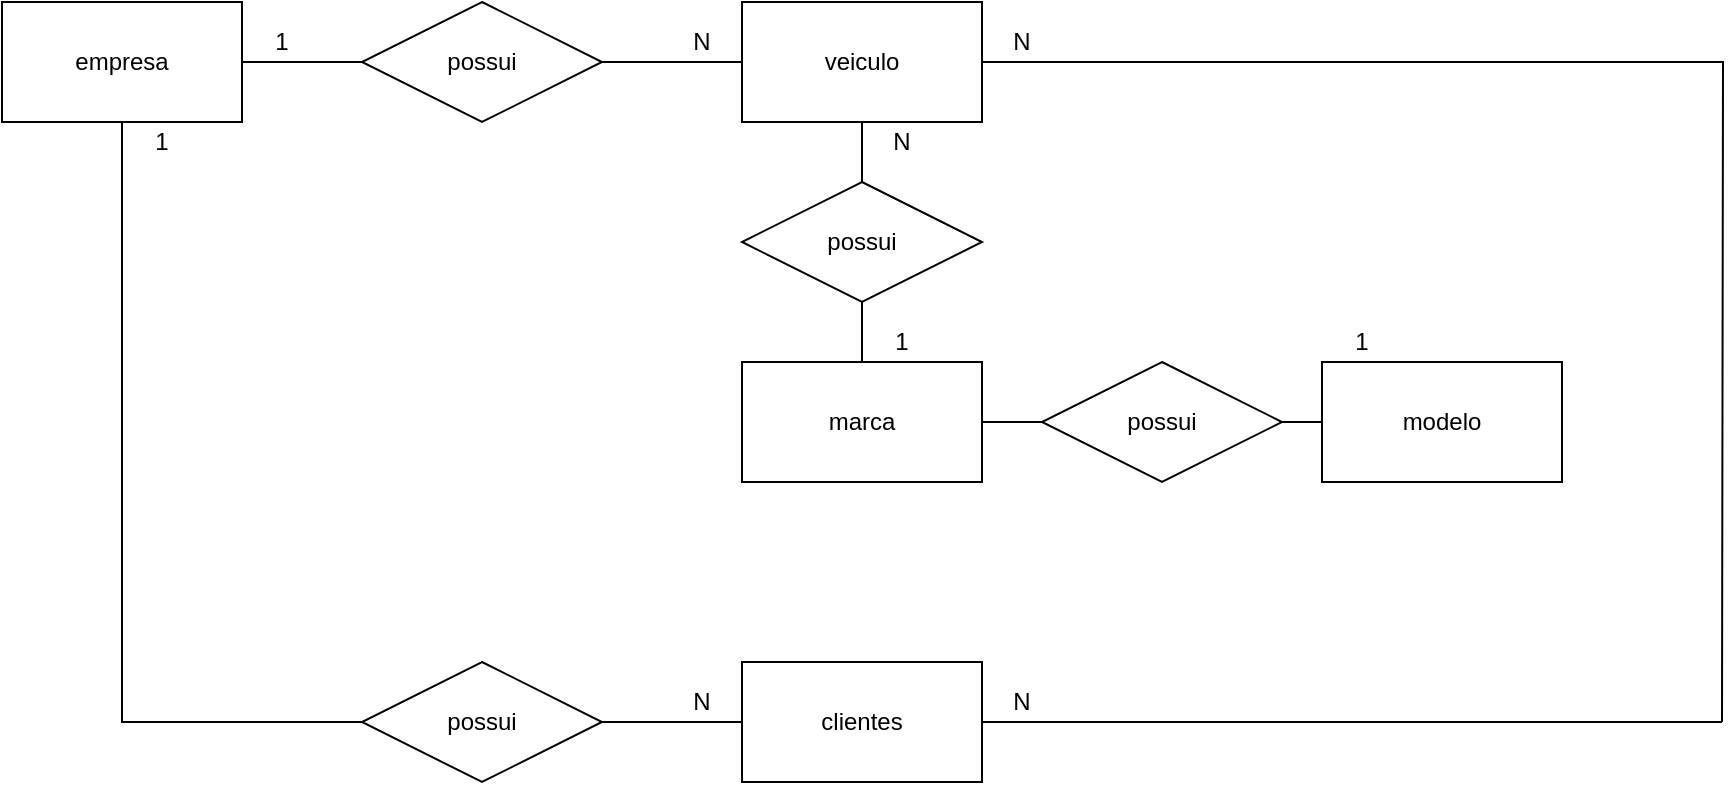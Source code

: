 <mxfile version="14.9.3" type="device"><diagram id="afgXOctp1Y6DrMOLIoLX" name="Page-1"><mxGraphModel dx="1038" dy="521" grid="1" gridSize="10" guides="1" tooltips="1" connect="1" arrows="1" fold="1" page="1" pageScale="1" pageWidth="827" pageHeight="1169" math="0" shadow="0"><root><mxCell id="0"/><mxCell id="1" parent="0"/><mxCell id="9WtXW2AGimZiIW_KUY0S-5" style="edgeStyle=orthogonalEdgeStyle;rounded=0;orthogonalLoop=1;jettySize=auto;html=1;entryX=0;entryY=0.5;entryDx=0;entryDy=0;endArrow=none;endFill=0;" edge="1" parent="1" source="9WtXW2AGimZiIW_KUY0S-1" target="9WtXW2AGimZiIW_KUY0S-4"><mxGeometry relative="1" as="geometry"/></mxCell><mxCell id="9WtXW2AGimZiIW_KUY0S-11" style="edgeStyle=orthogonalEdgeStyle;rounded=0;orthogonalLoop=1;jettySize=auto;html=1;entryX=0;entryY=0.5;entryDx=0;entryDy=0;endArrow=none;endFill=0;" edge="1" parent="1" source="9WtXW2AGimZiIW_KUY0S-1" target="9WtXW2AGimZiIW_KUY0S-10"><mxGeometry relative="1" as="geometry"><Array as="points"><mxPoint x="200" y="450"/></Array></mxGeometry></mxCell><mxCell id="9WtXW2AGimZiIW_KUY0S-1" value="empresa" style="rounded=0;whiteSpace=wrap;html=1;" vertex="1" parent="1"><mxGeometry x="140" y="90" width="120" height="60" as="geometry"/></mxCell><mxCell id="9WtXW2AGimZiIW_KUY0S-17" style="edgeStyle=orthogonalEdgeStyle;rounded=0;orthogonalLoop=1;jettySize=auto;html=1;entryX=0.5;entryY=0;entryDx=0;entryDy=0;endArrow=none;endFill=0;" edge="1" parent="1" source="9WtXW2AGimZiIW_KUY0S-2" target="9WtXW2AGimZiIW_KUY0S-15"><mxGeometry relative="1" as="geometry"/></mxCell><mxCell id="9WtXW2AGimZiIW_KUY0S-27" style="edgeStyle=orthogonalEdgeStyle;rounded=0;orthogonalLoop=1;jettySize=auto;html=1;endArrow=none;endFill=0;" edge="1" parent="1" source="9WtXW2AGimZiIW_KUY0S-2"><mxGeometry relative="1" as="geometry"><mxPoint x="1000" y="450" as="targetPoint"/></mxGeometry></mxCell><mxCell id="9WtXW2AGimZiIW_KUY0S-2" value="veiculo" style="rounded=0;whiteSpace=wrap;html=1;" vertex="1" parent="1"><mxGeometry x="510" y="90" width="120" height="60" as="geometry"/></mxCell><mxCell id="9WtXW2AGimZiIW_KUY0S-28" style="edgeStyle=orthogonalEdgeStyle;rounded=0;orthogonalLoop=1;jettySize=auto;html=1;endArrow=none;endFill=0;" edge="1" parent="1" source="9WtXW2AGimZiIW_KUY0S-3"><mxGeometry relative="1" as="geometry"><mxPoint x="1000" y="450" as="targetPoint"/></mxGeometry></mxCell><mxCell id="9WtXW2AGimZiIW_KUY0S-3" value="clientes" style="rounded=0;whiteSpace=wrap;html=1;" vertex="1" parent="1"><mxGeometry x="510" y="420" width="120" height="60" as="geometry"/></mxCell><mxCell id="9WtXW2AGimZiIW_KUY0S-6" style="edgeStyle=orthogonalEdgeStyle;rounded=0;orthogonalLoop=1;jettySize=auto;html=1;entryX=0;entryY=0.5;entryDx=0;entryDy=0;endArrow=none;endFill=0;" edge="1" parent="1" source="9WtXW2AGimZiIW_KUY0S-4" target="9WtXW2AGimZiIW_KUY0S-2"><mxGeometry relative="1" as="geometry"/></mxCell><mxCell id="9WtXW2AGimZiIW_KUY0S-4" value="possui" style="shape=rhombus;perimeter=rhombusPerimeter;whiteSpace=wrap;html=1;align=center;" vertex="1" parent="1"><mxGeometry x="320" y="90" width="120" height="60" as="geometry"/></mxCell><mxCell id="9WtXW2AGimZiIW_KUY0S-7" value="N" style="text;html=1;strokeColor=none;fillColor=none;align=center;verticalAlign=middle;whiteSpace=wrap;rounded=0;" vertex="1" parent="1"><mxGeometry x="570" y="150" width="40" height="20" as="geometry"/></mxCell><mxCell id="9WtXW2AGimZiIW_KUY0S-9" value="N" style="text;html=1;strokeColor=none;fillColor=none;align=center;verticalAlign=middle;whiteSpace=wrap;rounded=0;" vertex="1" parent="1"><mxGeometry x="470" y="100" width="40" height="20" as="geometry"/></mxCell><mxCell id="9WtXW2AGimZiIW_KUY0S-12" style="edgeStyle=orthogonalEdgeStyle;rounded=0;orthogonalLoop=1;jettySize=auto;html=1;entryX=0;entryY=0.5;entryDx=0;entryDy=0;endArrow=none;endFill=0;" edge="1" parent="1" source="9WtXW2AGimZiIW_KUY0S-10" target="9WtXW2AGimZiIW_KUY0S-3"><mxGeometry relative="1" as="geometry"/></mxCell><mxCell id="9WtXW2AGimZiIW_KUY0S-10" value="possui" style="shape=rhombus;perimeter=rhombusPerimeter;whiteSpace=wrap;html=1;align=center;" vertex="1" parent="1"><mxGeometry x="320" y="420" width="120" height="60" as="geometry"/></mxCell><mxCell id="9WtXW2AGimZiIW_KUY0S-13" value="marca" style="rounded=0;whiteSpace=wrap;html=1;" vertex="1" parent="1"><mxGeometry x="510" y="270" width="120" height="60" as="geometry"/></mxCell><mxCell id="9WtXW2AGimZiIW_KUY0S-14" value="modelo" style="rounded=0;whiteSpace=wrap;html=1;" vertex="1" parent="1"><mxGeometry x="800" y="270" width="120" height="60" as="geometry"/></mxCell><mxCell id="9WtXW2AGimZiIW_KUY0S-18" style="edgeStyle=orthogonalEdgeStyle;rounded=0;orthogonalLoop=1;jettySize=auto;html=1;entryX=0.5;entryY=0;entryDx=0;entryDy=0;endArrow=none;endFill=0;" edge="1" parent="1" source="9WtXW2AGimZiIW_KUY0S-15" target="9WtXW2AGimZiIW_KUY0S-13"><mxGeometry relative="1" as="geometry"/></mxCell><mxCell id="9WtXW2AGimZiIW_KUY0S-15" value="possui" style="shape=rhombus;perimeter=rhombusPerimeter;whiteSpace=wrap;html=1;align=center;" vertex="1" parent="1"><mxGeometry x="510" y="180" width="120" height="60" as="geometry"/></mxCell><mxCell id="9WtXW2AGimZiIW_KUY0S-19" style="edgeStyle=orthogonalEdgeStyle;rounded=0;orthogonalLoop=1;jettySize=auto;html=1;entryX=1;entryY=0.5;entryDx=0;entryDy=0;endArrow=none;endFill=0;" edge="1" parent="1" source="9WtXW2AGimZiIW_KUY0S-16" target="9WtXW2AGimZiIW_KUY0S-13"><mxGeometry relative="1" as="geometry"/></mxCell><mxCell id="9WtXW2AGimZiIW_KUY0S-20" style="edgeStyle=orthogonalEdgeStyle;rounded=0;orthogonalLoop=1;jettySize=auto;html=1;entryX=0;entryY=0.5;entryDx=0;entryDy=0;endArrow=none;endFill=0;" edge="1" parent="1" source="9WtXW2AGimZiIW_KUY0S-16" target="9WtXW2AGimZiIW_KUY0S-14"><mxGeometry relative="1" as="geometry"/></mxCell><mxCell id="9WtXW2AGimZiIW_KUY0S-16" value="possui" style="shape=rhombus;perimeter=rhombusPerimeter;whiteSpace=wrap;html=1;align=center;" vertex="1" parent="1"><mxGeometry x="660" y="270" width="120" height="60" as="geometry"/></mxCell><mxCell id="9WtXW2AGimZiIW_KUY0S-21" value="1" style="text;html=1;strokeColor=none;fillColor=none;align=center;verticalAlign=middle;whiteSpace=wrap;rounded=0;" vertex="1" parent="1"><mxGeometry x="570" y="250" width="40" height="20" as="geometry"/></mxCell><mxCell id="9WtXW2AGimZiIW_KUY0S-22" value="1" style="text;html=1;strokeColor=none;fillColor=none;align=center;verticalAlign=middle;whiteSpace=wrap;rounded=0;" vertex="1" parent="1"><mxGeometry x="800" y="250" width="40" height="20" as="geometry"/></mxCell><mxCell id="9WtXW2AGimZiIW_KUY0S-23" value="1" style="text;html=1;strokeColor=none;fillColor=none;align=center;verticalAlign=middle;whiteSpace=wrap;rounded=0;" vertex="1" parent="1"><mxGeometry x="260" y="100" width="40" height="20" as="geometry"/></mxCell><mxCell id="9WtXW2AGimZiIW_KUY0S-24" value="1" style="text;html=1;strokeColor=none;fillColor=none;align=center;verticalAlign=middle;whiteSpace=wrap;rounded=0;" vertex="1" parent="1"><mxGeometry x="200" y="150" width="40" height="20" as="geometry"/></mxCell><mxCell id="9WtXW2AGimZiIW_KUY0S-25" value="N" style="text;html=1;strokeColor=none;fillColor=none;align=center;verticalAlign=middle;whiteSpace=wrap;rounded=0;" vertex="1" parent="1"><mxGeometry x="470" y="430" width="40" height="20" as="geometry"/></mxCell><mxCell id="9WtXW2AGimZiIW_KUY0S-29" value="N" style="text;html=1;strokeColor=none;fillColor=none;align=center;verticalAlign=middle;whiteSpace=wrap;rounded=0;" vertex="1" parent="1"><mxGeometry x="630" y="430" width="40" height="20" as="geometry"/></mxCell><mxCell id="9WtXW2AGimZiIW_KUY0S-30" value="N" style="text;html=1;strokeColor=none;fillColor=none;align=center;verticalAlign=middle;whiteSpace=wrap;rounded=0;" vertex="1" parent="1"><mxGeometry x="630" y="100" width="40" height="20" as="geometry"/></mxCell></root></mxGraphModel></diagram></mxfile>